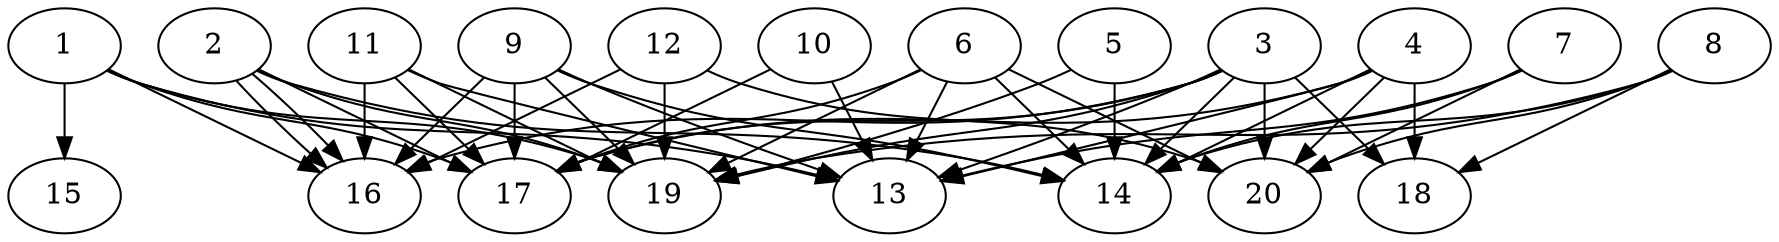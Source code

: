// DAG automatically generated by daggen at Wed Jul 24 21:20:06 2019
// ./daggen --dot -n 20 --ccr 0.5 --fat 0.8 --regular 0.5 --density 0.8 --mindata 5242880 --maxdata 52428800 
digraph G {
  1 [size="75866112", alpha="0.07", expect_size="37933056"] 
  1 -> 13 [size ="37933056"]
  1 -> 15 [size ="37933056"]
  1 -> 16 [size ="37933056"]
  1 -> 17 [size ="37933056"]
  1 -> 19 [size ="37933056"]
  2 [size="24788992", alpha="0.09", expect_size="12394496"] 
  2 -> 14 [size ="12394496"]
  2 -> 16 [size ="12394496"]
  2 -> 16 [size ="12394496"]
  2 -> 17 [size ="12394496"]
  2 -> 19 [size ="12394496"]
  3 [size="78825472", alpha="0.13", expect_size="39412736"] 
  3 -> 13 [size ="39412736"]
  3 -> 14 [size ="39412736"]
  3 -> 16 [size ="39412736"]
  3 -> 17 [size ="39412736"]
  3 -> 18 [size ="39412736"]
  3 -> 19 [size ="39412736"]
  3 -> 20 [size ="39412736"]
  4 [size="39354368", alpha="0.01", expect_size="19677184"] 
  4 -> 13 [size ="19677184"]
  4 -> 14 [size ="19677184"]
  4 -> 17 [size ="19677184"]
  4 -> 18 [size ="19677184"]
  4 -> 20 [size ="19677184"]
  5 [size="23226368", alpha="0.20", expect_size="11613184"] 
  5 -> 14 [size ="11613184"]
  5 -> 19 [size ="11613184"]
  6 [size="41472000", alpha="0.05", expect_size="20736000"] 
  6 -> 13 [size ="20736000"]
  6 -> 14 [size ="20736000"]
  6 -> 17 [size ="20736000"]
  6 -> 19 [size ="20736000"]
  6 -> 20 [size ="20736000"]
  7 [size="66758656", alpha="0.00", expect_size="33379328"] 
  7 -> 13 [size ="33379328"]
  7 -> 14 [size ="33379328"]
  7 -> 20 [size ="33379328"]
  8 [size="25731072", alpha="0.04", expect_size="12865536"] 
  8 -> 14 [size ="12865536"]
  8 -> 18 [size ="12865536"]
  8 -> 19 [size ="12865536"]
  8 -> 20 [size ="12865536"]
  9 [size="70615040", alpha="0.15", expect_size="35307520"] 
  9 -> 13 [size ="35307520"]
  9 -> 14 [size ="35307520"]
  9 -> 16 [size ="35307520"]
  9 -> 17 [size ="35307520"]
  9 -> 19 [size ="35307520"]
  10 [size="53428224", alpha="0.11", expect_size="26714112"] 
  10 -> 13 [size ="26714112"]
  10 -> 17 [size ="26714112"]
  11 [size="50698240", alpha="0.17", expect_size="25349120"] 
  11 -> 13 [size ="25349120"]
  11 -> 16 [size ="25349120"]
  11 -> 17 [size ="25349120"]
  11 -> 19 [size ="25349120"]
  12 [size="85745664", alpha="0.17", expect_size="42872832"] 
  12 -> 16 [size ="42872832"]
  12 -> 19 [size ="42872832"]
  12 -> 20 [size ="42872832"]
  13 [size="32802816", alpha="0.17", expect_size="16401408"] 
  14 [size="95787008", alpha="0.16", expect_size="47893504"] 
  15 [size="100392960", alpha="0.16", expect_size="50196480"] 
  16 [size="99735552", alpha="0.19", expect_size="49867776"] 
  17 [size="27543552", alpha="0.09", expect_size="13771776"] 
  18 [size="28610560", alpha="0.17", expect_size="14305280"] 
  19 [size="47734784", alpha="0.07", expect_size="23867392"] 
  20 [size="22593536", alpha="0.11", expect_size="11296768"] 
}
